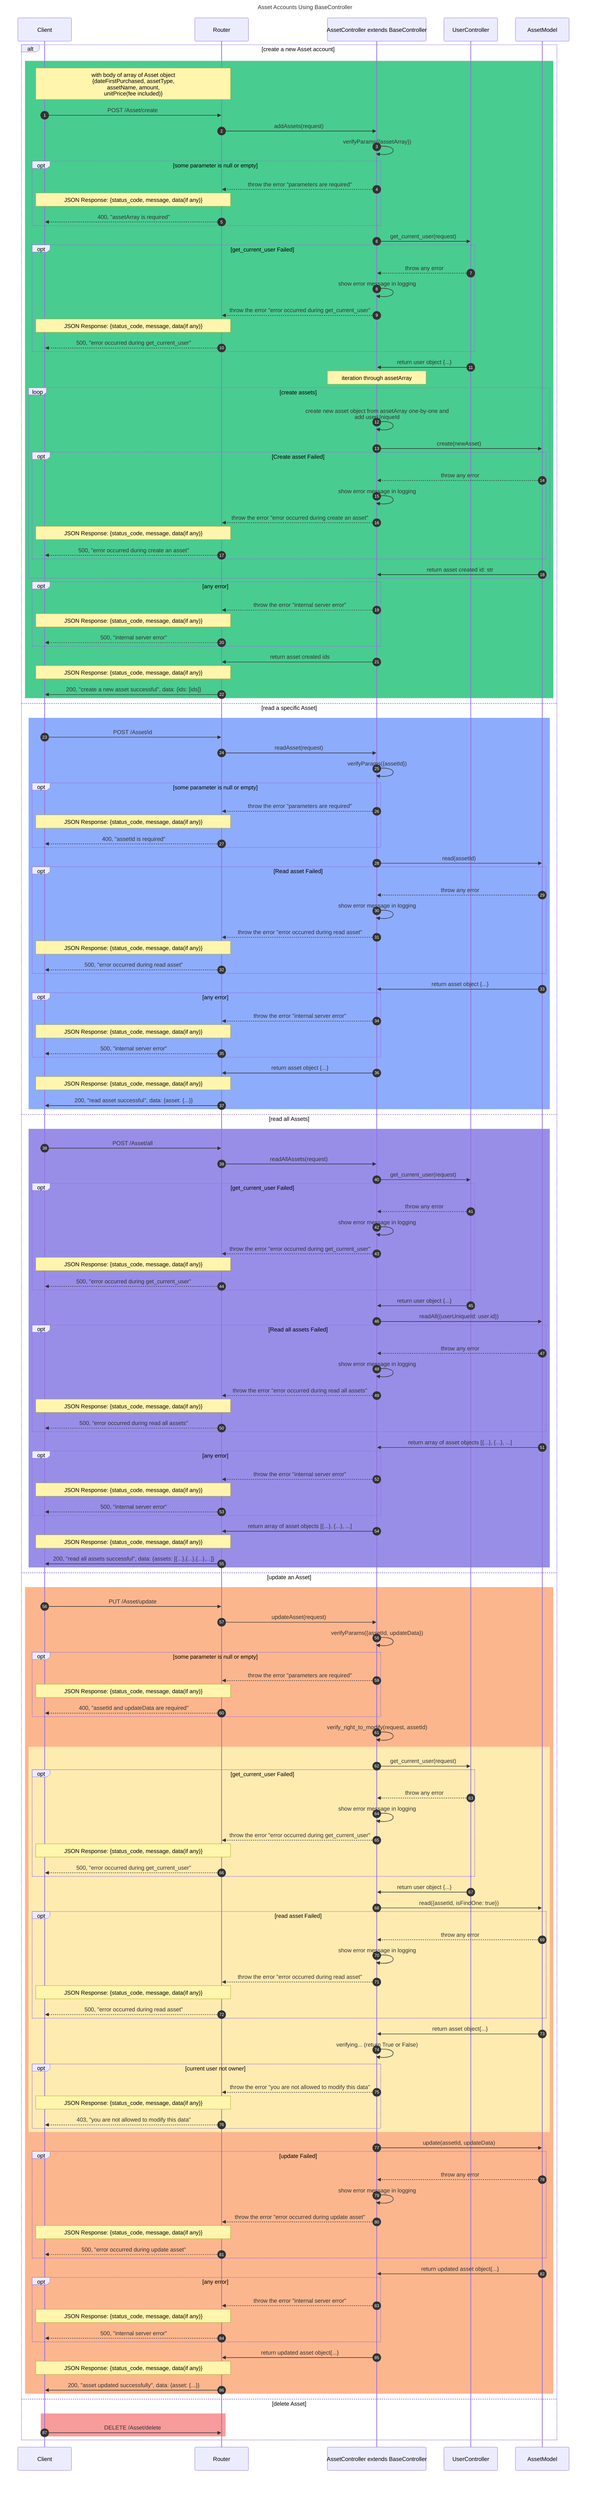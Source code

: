 sequenceDiagram
    autonumber
    title Asset Accounts Using BaseController
    participant Client
    participant Router
    participant Cont as AssetController extends BaseController
    participant User as UserController
    participant Asset as AssetModel

    alt create a new Asset account
        rect rgb(73,204,144)
            Note over Client,Router: with body of array of Asset object<br>{dateFirstPurchased, assetType,<br>assetName, amount,<br>unitPrice(fee included)}
            Client->>Router: POST /Asset/create
            Router->>Cont: addAssets(request)
            Cont->>Cont: verifyParams({assetArray})
            opt some parameter is null or empty
                Cont-->>Router: throw the error "parameters are required"
                Note over Router,Client: JSON Response: {status_code, message, data(if any)}
                Router-->>Client: 400, "assetArray is required"
            end
            Cont->>User: get_current_user(request)
            opt get_current_user Failed
                User-->>Cont: throw any error
                Cont->>Cont: show error message in logging
                Cont-->>Router: throw the error "error occurred during get_current_user"
                Note over Router,Client: JSON Response: {status_code, message, data(if any)}
                Router-->>Client: 500, "error occurred during get_current_user"
            end
            User->>Cont: return user object {...}
            Note over Cont: iteration through assetArray
            loop create assets
                Cont->>Cont: create new asset object from assetArray one-by-one and<br>add userUniqueId
                Cont->>Asset: create(newAsset)
                opt Create asset Failed
                    Asset-->>Cont: throw any error
                    Cont->>Cont: show error message in logging
                    Cont-->>Router: throw the error "error occurred during create an asset"
                    Note over Router,Client: JSON Response: {status_code, message, data(if any)}
                    Router-->>Client: 500, "error occurred during create an asset"
                end
                Asset->>Cont: return asset created id: str
            end
            opt any error
                Cont-->>Router: throw the error "internal server error"
                Note over Router,Client: JSON Response: {status_code, message, data(if any)}
                Router-->>Client: 500, "internal server error"
            end
            Cont->>Router: return asset created ids
            Note over Router,Client: JSON Response: {status_code, message, data(if any)}
            Router->>Client: 200, "create a new asset successful", data: {ids: [ids]}
        end
    else read a specific Asset
        rect rgb(142,172,252)
            Client->>Router: POST /Asset/id
            Router->>Cont: readAsset(request)
            Cont->>Cont: verifyParams({assetId})
            opt some parameter is null or empty
                Cont-->>Router: throw the error "parameters are required"
                Note over Router,Client: JSON Response: {status_code, message, data(if any)}
                Router-->>Client: 400, "assetId is required"
            end
            Cont->>Asset: read(assetId)
            opt Read asset Failed
                Asset-->>Cont: throw any error
                Cont->>Cont: show error message in logging
                Cont-->>Router: throw the error "error occurred during read asset"
                Note over Router,Client: JSON Response: {status_code, message, data(if any)}
                Router-->>Client: 500, "error occurred during read asset"
            end
            Asset->>Cont: return asset object {...}
            opt any error
                Cont-->>Router: throw the error "internal server error"
                Note over Router,Client: JSON Response: {status_code, message, data(if any)}
                Router-->>Client: 500, "internal server error"
            end
            Cont->>Router: return asset object {...}
            Note over Router,Client: JSON Response: {status_code, message, data(if any)}
            Router->>Client: 200, "read asset successful", data: {asset: {...}}
        end
    else read all Assets
        rect rgb(152, 142, 232)
            Client->>Router: POST /Asset/all
            Router->>Cont: readAllAssets(request)
            Cont->>User: get_current_user(request)
            opt get_current_user Failed
                User-->>Cont: throw any error 
                Cont->>Cont: show error message in logging
                Cont-->>Router: throw the error "error occurred during get_current_user"
                Note over Router,Client: JSON Response: {status_code, message, data(if any)}
                Router-->>Client: 500, "error occurred during get_current_user"
            end
            User->>Cont: return user object {...}
            Cont->>Asset: readAll({userUniqueId: user.id})
            opt Read all assets Failed
                Asset-->>Cont: throw any error
                Cont->>Cont: show error message in logging
                Cont-->>Router: throw the error "error occurred during read all assets"
                Note over Router,Client: JSON Response: {status_code, message, data(if any)}
                Router-->>Client: 500, "error occurred during read all assets"
            end
            Asset->>Cont: return array of asset objects [{...}, {...}, ...]
            opt any error
                Cont-->>Router: throw the error "internal server error"
                Note over Router,Client: JSON Response: {status_code, message, data(if any)}
                Router-->>Client: 500, "internal server error"
            end
            Cont->>Router: return array of asset objects [{...}, {...}, ...]
            Note over Router,Client: JSON Response: {status_code, message, data(if any)}
            Router->>Client: 200, "read all assets successful", data: {assets: [{...},{...},{...},...]}
        end
    else update an Asset
        rect rgb(252,182,142)
            Client->>Router: PUT  /Asset/update
            Router->>Cont: updateAsset(request)
            Cont->>Cont: verifyParams({assetId, updateData})
            opt some parameter is null or empty
                Cont-->>Router: throw the error "parameters are required"
                Note over Router,Client: JSON Response: {status_code, message, data(if any)}
                Router-->>Client: 400, "assetId and updateData are required"
            end
            Cont->>Cont: verify_right_to_modify(request, assetId)
            rect rgb(254,235,176)
                Cont->>User: get_current_user(request)
                opt get_current_user Failed
                    User-->>Cont: throw any error
                    Cont->>Cont: show error message in logging 
                    Cont-->>Router: throw the error "error occurred during get_current_user"
                    Note over Router,Client: JSON Response: {status_code, message, data(if any)}
                    Router-->>Client: 500, "error occurred during get_current_user"
                end
                User->>Cont: return user object {...}
                Cont->>Asset: read({assetId, isFindOne: true})
                opt read asset Failed
                    Asset-->>Cont: throw any error
                    Cont->>Cont: show error message in logging
                    Cont-->>Router: throw the error "error occurred during read asset"
                    Note over Router,Client: JSON Response: {status_code, message, data(if any)}
                    Router-->>Client: 500, "error occurred during read asset"
                end
                Asset->>Cont: return asset object{...}
                Cont->>Cont: verifying... (return True or False)
                opt current user not owner
                    Cont-->>Router: throw the error "you are not allowed to modify this data"
                    Note over Router,Client: JSON Response: {status_code, message, data(if any)}
                    Router-->>Client: 403, "you are not allowed to modify this data"
                end
            end
            Cont->>Asset: update(assetId, updateData)
            opt update Failed
                Asset-->>Cont: throw any error
                Cont->>Cont: show error message in logging
                Cont-->>Router: throw the error "error occurred during update asset"
                Note over Router,Client: JSON Response: {status_code, message, data(if any)}
                Router-->>Client: 500, "error occurred during update asset"
            end
            Asset->>Cont: return updated asset object{...}
            opt any error
                Cont-->>Router: throw the error "internal server error"
                Note over Router,Client: JSON Response: {status_code, message, data(if any)}
                Router-->>Client: 500, "internal server error"
            end
            Cont->>Router: return updated asset object{...}
            Note over Router,Client: JSON Response: {status_code, message, data(if any)}
            Router->>Client: 200, "asset updated successfully", data: {asset: {...}}
        end
        %% the verify_right_to_modify is using throughout every classes please put this function in BaseController
    else delete Asset 
        rect rgb(247,155,155)
            Client->>Router: DELETE /Asset/delete
        end
        %% complete the delete path with my style
    end